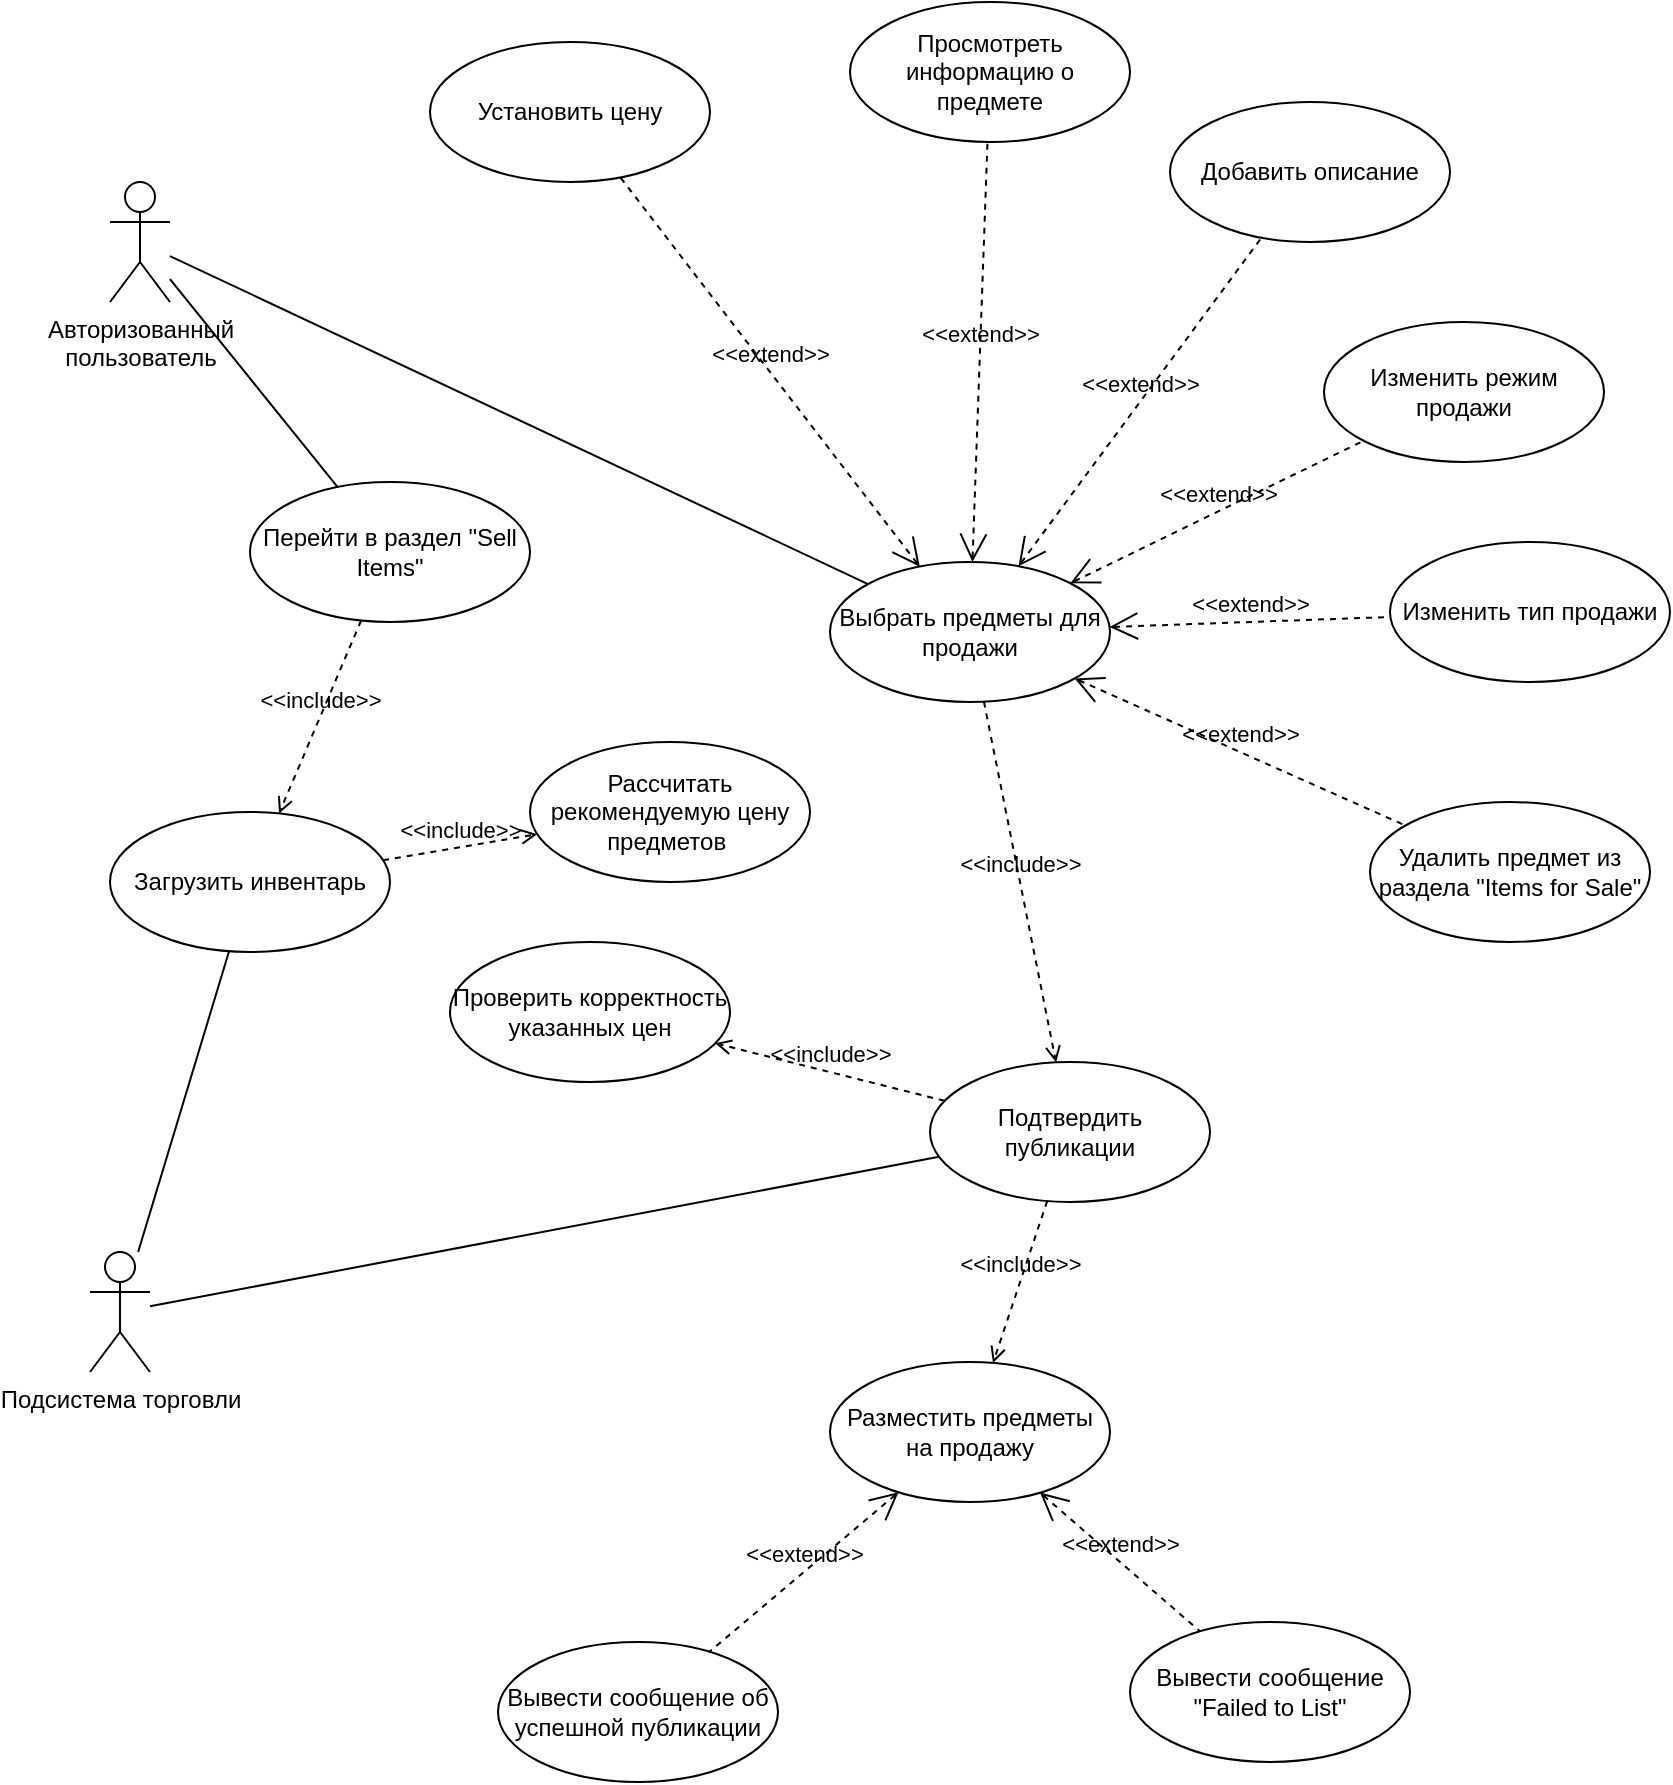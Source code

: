 <mxfile version="26.1.0">
  <diagram name="Страница — 1" id="g-W6IpVcaZkE4EB_A0rz">
    <mxGraphModel dx="2074" dy="1106" grid="0" gridSize="10" guides="1" tooltips="1" connect="1" arrows="1" fold="1" page="0" pageScale="1" pageWidth="827" pageHeight="1169" math="0" shadow="0">
      <root>
        <mxCell id="0" />
        <mxCell id="1" parent="0" />
        <mxCell id="FwQ4hfeFfIXXNyiqDAqA-4" value="Авторизованный&lt;div&gt;пользователь&lt;/div&gt;" style="shape=umlActor;html=1;verticalLabelPosition=bottom;verticalAlign=top;align=center;" parent="1" vertex="1">
          <mxGeometry x="80" y="200" width="30" height="60" as="geometry" />
        </mxCell>
        <mxCell id="FwQ4hfeFfIXXNyiqDAqA-5" value="Перейти в раздел &quot;Sell Items&quot;" style="ellipse;whiteSpace=wrap;html=1;" parent="1" vertex="1">
          <mxGeometry x="150" y="350" width="140" height="70" as="geometry" />
        </mxCell>
        <mxCell id="FwQ4hfeFfIXXNyiqDAqA-6" value="" style="edgeStyle=none;html=1;endArrow=none;verticalAlign=bottom;rounded=0;" parent="1" source="FwQ4hfeFfIXXNyiqDAqA-4" target="FwQ4hfeFfIXXNyiqDAqA-5" edge="1">
          <mxGeometry width="160" relative="1" as="geometry">
            <mxPoint x="120" y="340" as="sourcePoint" />
            <mxPoint x="280" y="340" as="targetPoint" />
          </mxGeometry>
        </mxCell>
        <mxCell id="FwQ4hfeFfIXXNyiqDAqA-7" value="Загрузить инвентарь" style="ellipse;whiteSpace=wrap;html=1;" parent="1" vertex="1">
          <mxGeometry x="80" y="515" width="140" height="70" as="geometry" />
        </mxCell>
        <mxCell id="FwQ4hfeFfIXXNyiqDAqA-8" value="&amp;lt;&amp;lt;include&amp;gt;&amp;gt;" style="edgeStyle=none;html=1;endArrow=open;verticalAlign=bottom;dashed=1;labelBackgroundColor=none;rounded=0;" parent="1" source="FwQ4hfeFfIXXNyiqDAqA-5" target="FwQ4hfeFfIXXNyiqDAqA-7" edge="1">
          <mxGeometry width="160" relative="1" as="geometry">
            <mxPoint x="280" y="180" as="sourcePoint" />
            <mxPoint x="440" y="180" as="targetPoint" />
          </mxGeometry>
        </mxCell>
        <mxCell id="FwQ4hfeFfIXXNyiqDAqA-9" value="Подсистема торговли" style="shape=umlActor;html=1;verticalLabelPosition=bottom;verticalAlign=top;align=center;" parent="1" vertex="1">
          <mxGeometry x="70" y="735" width="30" height="60" as="geometry" />
        </mxCell>
        <mxCell id="FwQ4hfeFfIXXNyiqDAqA-10" value="" style="edgeStyle=none;html=1;endArrow=none;verticalAlign=bottom;rounded=0;" parent="1" source="FwQ4hfeFfIXXNyiqDAqA-9" target="FwQ4hfeFfIXXNyiqDAqA-7" edge="1">
          <mxGeometry width="160" relative="1" as="geometry">
            <mxPoint x="250" y="170" as="sourcePoint" />
            <mxPoint x="410" y="170" as="targetPoint" />
          </mxGeometry>
        </mxCell>
        <mxCell id="FwQ4hfeFfIXXNyiqDAqA-11" value="Выбрать предметы для продажи" style="ellipse;whiteSpace=wrap;html=1;" parent="1" vertex="1">
          <mxGeometry x="440" y="390" width="140" height="70" as="geometry" />
        </mxCell>
        <mxCell id="FwQ4hfeFfIXXNyiqDAqA-12" value="" style="endArrow=none;html=1;rounded=0;" parent="1" source="FwQ4hfeFfIXXNyiqDAqA-4" target="FwQ4hfeFfIXXNyiqDAqA-11" edge="1">
          <mxGeometry width="50" height="50" relative="1" as="geometry">
            <mxPoint x="360" y="650" as="sourcePoint" />
            <mxPoint x="410" y="600" as="targetPoint" />
          </mxGeometry>
        </mxCell>
        <mxCell id="FwQ4hfeFfIXXNyiqDAqA-13" value="Установить цену" style="ellipse;whiteSpace=wrap;html=1;" parent="1" vertex="1">
          <mxGeometry x="240" y="130" width="140" height="70" as="geometry" />
        </mxCell>
        <mxCell id="FwQ4hfeFfIXXNyiqDAqA-14" value="&amp;lt;&amp;lt;extend&amp;gt;&amp;gt;" style="edgeStyle=none;html=1;startArrow=open;endArrow=none;startSize=12;verticalAlign=bottom;dashed=1;labelBackgroundColor=none;rounded=0;" parent="1" source="FwQ4hfeFfIXXNyiqDAqA-11" target="FwQ4hfeFfIXXNyiqDAqA-13" edge="1">
          <mxGeometry width="160" relative="1" as="geometry">
            <mxPoint x="560" y="510" as="sourcePoint" />
            <mxPoint x="720" y="510" as="targetPoint" />
          </mxGeometry>
        </mxCell>
        <mxCell id="FwQ4hfeFfIXXNyiqDAqA-15" value="Просмотреть информацию о предмете" style="ellipse;whiteSpace=wrap;html=1;" parent="1" vertex="1">
          <mxGeometry x="450" y="110" width="140" height="70" as="geometry" />
        </mxCell>
        <mxCell id="FwQ4hfeFfIXXNyiqDAqA-16" value="&amp;lt;&amp;lt;extend&amp;gt;&amp;gt;" style="edgeStyle=none;html=1;startArrow=open;endArrow=none;startSize=12;verticalAlign=bottom;dashed=1;labelBackgroundColor=none;rounded=0;" parent="1" source="FwQ4hfeFfIXXNyiqDAqA-11" target="FwQ4hfeFfIXXNyiqDAqA-15" edge="1">
          <mxGeometry width="160" relative="1" as="geometry">
            <mxPoint x="500" y="620" as="sourcePoint" />
            <mxPoint x="660" y="620" as="targetPoint" />
          </mxGeometry>
        </mxCell>
        <mxCell id="FwQ4hfeFfIXXNyiqDAqA-17" value="Добавить описание" style="ellipse;whiteSpace=wrap;html=1;" parent="1" vertex="1">
          <mxGeometry x="610" y="160" width="140" height="70" as="geometry" />
        </mxCell>
        <mxCell id="FwQ4hfeFfIXXNyiqDAqA-18" value="&amp;lt;&amp;lt;extend&amp;gt;&amp;gt;" style="edgeStyle=none;html=1;startArrow=open;endArrow=none;startSize=12;verticalAlign=bottom;dashed=1;labelBackgroundColor=none;rounded=0;" parent="1" source="FwQ4hfeFfIXXNyiqDAqA-11" target="FwQ4hfeFfIXXNyiqDAqA-17" edge="1">
          <mxGeometry width="160" relative="1" as="geometry">
            <mxPoint x="330" y="660" as="sourcePoint" />
            <mxPoint x="490" y="660" as="targetPoint" />
          </mxGeometry>
        </mxCell>
        <mxCell id="FwQ4hfeFfIXXNyiqDAqA-19" value="Изменить режим продажи" style="ellipse;whiteSpace=wrap;html=1;" parent="1" vertex="1">
          <mxGeometry x="687" y="270" width="140" height="70" as="geometry" />
        </mxCell>
        <mxCell id="FwQ4hfeFfIXXNyiqDAqA-20" value="&amp;lt;&amp;lt;extend&amp;gt;&amp;gt;" style="edgeStyle=none;html=1;startArrow=open;endArrow=none;startSize=12;verticalAlign=bottom;dashed=1;labelBackgroundColor=none;rounded=0;" parent="1" source="FwQ4hfeFfIXXNyiqDAqA-11" target="FwQ4hfeFfIXXNyiqDAqA-19" edge="1">
          <mxGeometry width="160" relative="1" as="geometry">
            <mxPoint x="400" y="640" as="sourcePoint" />
            <mxPoint x="560" y="640" as="targetPoint" />
          </mxGeometry>
        </mxCell>
        <mxCell id="FwQ4hfeFfIXXNyiqDAqA-21" value="Изменить тип продажи" style="ellipse;whiteSpace=wrap;html=1;" parent="1" vertex="1">
          <mxGeometry x="720" y="380" width="140" height="70" as="geometry" />
        </mxCell>
        <mxCell id="FwQ4hfeFfIXXNyiqDAqA-23" value="&amp;lt;&amp;lt;extend&amp;gt;&amp;gt;" style="edgeStyle=none;html=1;startArrow=open;endArrow=none;startSize=12;verticalAlign=bottom;dashed=1;labelBackgroundColor=none;rounded=0;" parent="1" source="FwQ4hfeFfIXXNyiqDAqA-11" target="FwQ4hfeFfIXXNyiqDAqA-21" edge="1">
          <mxGeometry width="160" relative="1" as="geometry">
            <mxPoint x="240" y="680" as="sourcePoint" />
            <mxPoint x="400" y="680" as="targetPoint" />
          </mxGeometry>
        </mxCell>
        <mxCell id="FwQ4hfeFfIXXNyiqDAqA-24" value="Удалить предмет из раздела &quot;Items for Sale&quot;" style="ellipse;whiteSpace=wrap;html=1;" parent="1" vertex="1">
          <mxGeometry x="710" y="510" width="140" height="70" as="geometry" />
        </mxCell>
        <mxCell id="FwQ4hfeFfIXXNyiqDAqA-25" value="&amp;lt;&amp;lt;extend&amp;gt;&amp;gt;" style="edgeStyle=none;html=1;startArrow=open;endArrow=none;startSize=12;verticalAlign=bottom;dashed=1;labelBackgroundColor=none;rounded=0;" parent="1" source="FwQ4hfeFfIXXNyiqDAqA-11" target="FwQ4hfeFfIXXNyiqDAqA-24" edge="1">
          <mxGeometry width="160" relative="1" as="geometry">
            <mxPoint x="220" y="690" as="sourcePoint" />
            <mxPoint x="380" y="690" as="targetPoint" />
          </mxGeometry>
        </mxCell>
        <mxCell id="FwQ4hfeFfIXXNyiqDAqA-26" value="Подтвердить публикации" style="ellipse;whiteSpace=wrap;html=1;" parent="1" vertex="1">
          <mxGeometry x="490" y="640" width="140" height="70" as="geometry" />
        </mxCell>
        <mxCell id="FwQ4hfeFfIXXNyiqDAqA-27" value="&amp;lt;&amp;lt;include&amp;gt;&amp;gt;" style="edgeStyle=none;html=1;endArrow=open;verticalAlign=bottom;dashed=1;labelBackgroundColor=none;rounded=0;" parent="1" source="FwQ4hfeFfIXXNyiqDAqA-11" target="FwQ4hfeFfIXXNyiqDAqA-26" edge="1">
          <mxGeometry width="160" relative="1" as="geometry">
            <mxPoint x="130" y="640" as="sourcePoint" />
            <mxPoint x="290" y="640" as="targetPoint" />
          </mxGeometry>
        </mxCell>
        <mxCell id="FwQ4hfeFfIXXNyiqDAqA-28" value="Рассчитать рекомендуемую цену предметов&amp;nbsp;" style="ellipse;whiteSpace=wrap;html=1;" parent="1" vertex="1">
          <mxGeometry x="290" y="480" width="140" height="70" as="geometry" />
        </mxCell>
        <mxCell id="FwQ4hfeFfIXXNyiqDAqA-32" value="&amp;lt;&amp;lt;include&amp;gt;&amp;gt;" style="edgeStyle=none;html=1;endArrow=open;verticalAlign=bottom;dashed=1;labelBackgroundColor=none;rounded=0;" parent="1" source="FwQ4hfeFfIXXNyiqDAqA-7" target="FwQ4hfeFfIXXNyiqDAqA-28" edge="1">
          <mxGeometry width="160" relative="1" as="geometry">
            <mxPoint x="500" y="730" as="sourcePoint" />
            <mxPoint x="660" y="730" as="targetPoint" />
          </mxGeometry>
        </mxCell>
        <mxCell id="FwQ4hfeFfIXXNyiqDAqA-33" value="Проверить корректность указанных цен" style="ellipse;whiteSpace=wrap;html=1;" parent="1" vertex="1">
          <mxGeometry x="250" y="580" width="140" height="70" as="geometry" />
        </mxCell>
        <mxCell id="FwQ4hfeFfIXXNyiqDAqA-35" value="&amp;lt;&amp;lt;include&amp;gt;&amp;gt;" style="edgeStyle=none;html=1;endArrow=open;verticalAlign=bottom;dashed=1;labelBackgroundColor=none;rounded=0;" parent="1" source="FwQ4hfeFfIXXNyiqDAqA-26" target="FwQ4hfeFfIXXNyiqDAqA-33" edge="1">
          <mxGeometry width="160" relative="1" as="geometry">
            <mxPoint x="630" y="760" as="sourcePoint" />
            <mxPoint x="790" y="760" as="targetPoint" />
          </mxGeometry>
        </mxCell>
        <mxCell id="FwQ4hfeFfIXXNyiqDAqA-36" value="Разместить предметы на продажу" style="ellipse;whiteSpace=wrap;html=1;" parent="1" vertex="1">
          <mxGeometry x="440" y="790" width="140" height="70" as="geometry" />
        </mxCell>
        <mxCell id="FwQ4hfeFfIXXNyiqDAqA-37" value="&amp;lt;&amp;lt;include&amp;gt;&amp;gt;" style="edgeStyle=none;html=1;endArrow=open;verticalAlign=bottom;dashed=1;labelBackgroundColor=none;rounded=0;" parent="1" source="FwQ4hfeFfIXXNyiqDAqA-26" target="FwQ4hfeFfIXXNyiqDAqA-36" edge="1">
          <mxGeometry width="160" relative="1" as="geometry">
            <mxPoint x="590" y="780" as="sourcePoint" />
            <mxPoint x="750" y="780" as="targetPoint" />
          </mxGeometry>
        </mxCell>
        <mxCell id="FwQ4hfeFfIXXNyiqDAqA-38" value="" style="edgeStyle=none;html=1;endArrow=none;verticalAlign=bottom;rounded=0;" parent="1" source="FwQ4hfeFfIXXNyiqDAqA-9" target="FwQ4hfeFfIXXNyiqDAqA-26" edge="1">
          <mxGeometry width="160" relative="1" as="geometry">
            <mxPoint x="170" y="830" as="sourcePoint" />
            <mxPoint x="330" y="830" as="targetPoint" />
          </mxGeometry>
        </mxCell>
        <mxCell id="FwQ4hfeFfIXXNyiqDAqA-39" value="Вывести сообщение об успешной публикации" style="ellipse;whiteSpace=wrap;html=1;" parent="1" vertex="1">
          <mxGeometry x="274" y="930" width="140" height="70" as="geometry" />
        </mxCell>
        <mxCell id="FwQ4hfeFfIXXNyiqDAqA-43" value="Вывести сообщение &quot;Failed to List&quot;" style="ellipse;whiteSpace=wrap;html=1;" parent="1" vertex="1">
          <mxGeometry x="590" y="920" width="140" height="70" as="geometry" />
        </mxCell>
        <mxCell id="FwQ4hfeFfIXXNyiqDAqA-44" value="&amp;lt;&amp;lt;extend&amp;gt;&amp;gt;" style="edgeStyle=none;html=1;startArrow=open;endArrow=none;startSize=12;verticalAlign=bottom;dashed=1;labelBackgroundColor=none;rounded=0;" parent="1" source="FwQ4hfeFfIXXNyiqDAqA-36" target="FwQ4hfeFfIXXNyiqDAqA-43" edge="1">
          <mxGeometry width="160" relative="1" as="geometry">
            <mxPoint x="810" y="870" as="sourcePoint" />
            <mxPoint x="970" y="870" as="targetPoint" />
          </mxGeometry>
        </mxCell>
        <mxCell id="RVOCp7sureZ7ucc47f11-1" value="&amp;lt;&amp;lt;extend&amp;gt;&amp;gt;" style="edgeStyle=none;html=1;startArrow=open;endArrow=none;startSize=12;verticalAlign=bottom;dashed=1;labelBackgroundColor=none;rounded=0;" edge="1" parent="1" source="FwQ4hfeFfIXXNyiqDAqA-36" target="FwQ4hfeFfIXXNyiqDAqA-39">
          <mxGeometry width="160" relative="1" as="geometry">
            <mxPoint x="178" y="863" as="sourcePoint" />
            <mxPoint x="338" y="863" as="targetPoint" />
          </mxGeometry>
        </mxCell>
      </root>
    </mxGraphModel>
  </diagram>
</mxfile>
